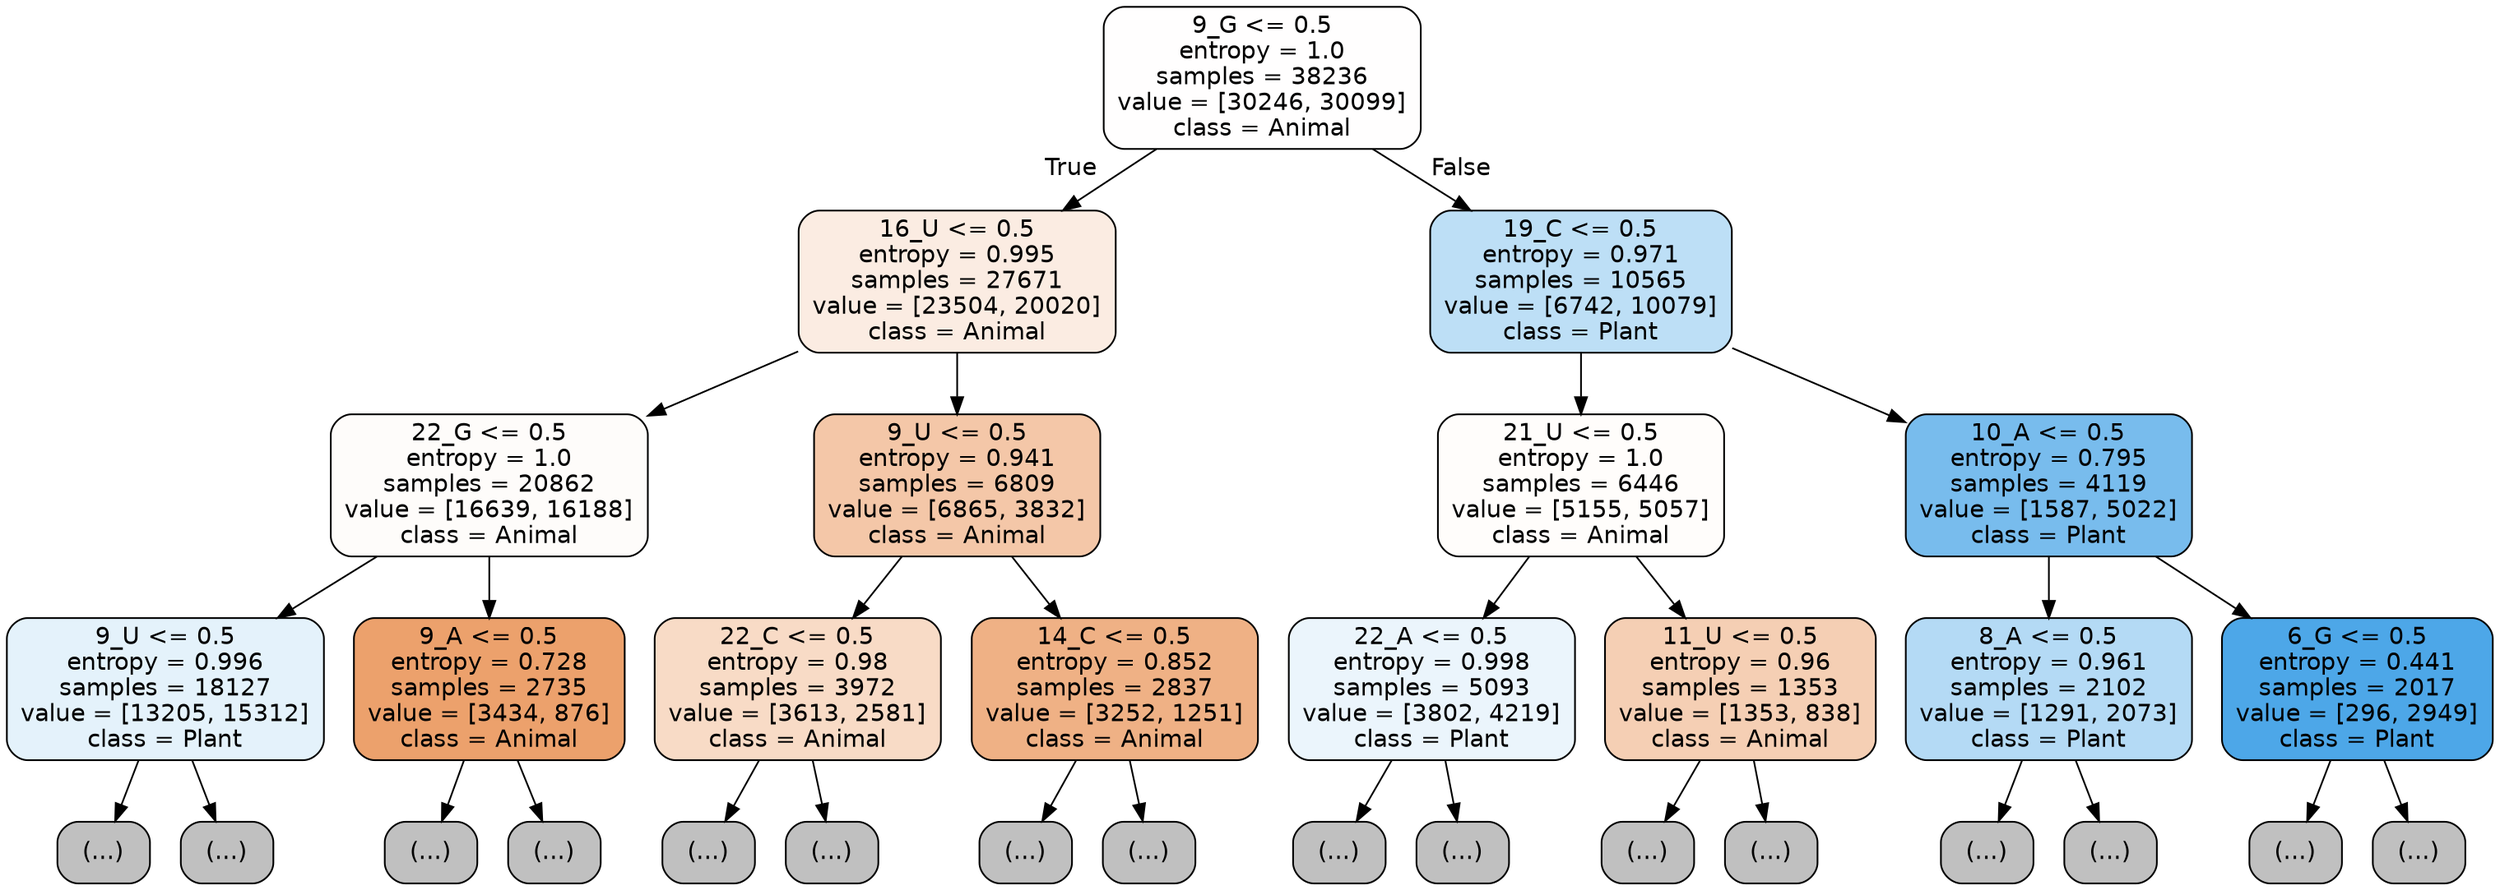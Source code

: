 digraph Tree {
node [shape=box, style="filled, rounded", color="black", fontname="helvetica"] ;
edge [fontname="helvetica"] ;
0 [label="9_G <= 0.5\nentropy = 1.0\nsamples = 38236\nvalue = [30246, 30099]\nclass = Animal", fillcolor="#fffefe"] ;
1 [label="16_U <= 0.5\nentropy = 0.995\nsamples = 27671\nvalue = [23504, 20020]\nclass = Animal", fillcolor="#fbece2"] ;
0 -> 1 [labeldistance=2.5, labelangle=45, headlabel="True"] ;
2 [label="22_G <= 0.5\nentropy = 1.0\nsamples = 20862\nvalue = [16639, 16188]\nclass = Animal", fillcolor="#fefcfa"] ;
1 -> 2 ;
3 [label="9_U <= 0.5\nentropy = 0.996\nsamples = 18127\nvalue = [13205, 15312]\nclass = Plant", fillcolor="#e4f2fb"] ;
2 -> 3 ;
4 [label="(...)", fillcolor="#C0C0C0"] ;
3 -> 4 ;
5209 [label="(...)", fillcolor="#C0C0C0"] ;
3 -> 5209 ;
8202 [label="9_A <= 0.5\nentropy = 0.728\nsamples = 2735\nvalue = [3434, 876]\nclass = Animal", fillcolor="#eca16c"] ;
2 -> 8202 ;
8203 [label="(...)", fillcolor="#C0C0C0"] ;
8202 -> 8203 ;
8886 [label="(...)", fillcolor="#C0C0C0"] ;
8202 -> 8886 ;
9233 [label="9_U <= 0.5\nentropy = 0.941\nsamples = 6809\nvalue = [6865, 3832]\nclass = Animal", fillcolor="#f4c7a8"] ;
1 -> 9233 ;
9234 [label="22_C <= 0.5\nentropy = 0.98\nsamples = 3972\nvalue = [3613, 2581]\nclass = Animal", fillcolor="#f8dbc6"] ;
9233 -> 9234 ;
9235 [label="(...)", fillcolor="#C0C0C0"] ;
9234 -> 9235 ;
11140 [label="(...)", fillcolor="#C0C0C0"] ;
9234 -> 11140 ;
11431 [label="14_C <= 0.5\nentropy = 0.852\nsamples = 2837\nvalue = [3252, 1251]\nclass = Animal", fillcolor="#efb185"] ;
9233 -> 11431 ;
11432 [label="(...)", fillcolor="#C0C0C0"] ;
11431 -> 11432 ;
12471 [label="(...)", fillcolor="#C0C0C0"] ;
11431 -> 12471 ;
12738 [label="19_C <= 0.5\nentropy = 0.971\nsamples = 10565\nvalue = [6742, 10079]\nclass = Plant", fillcolor="#bddff6"] ;
0 -> 12738 [labeldistance=2.5, labelangle=-45, headlabel="False"] ;
12739 [label="21_U <= 0.5\nentropy = 1.0\nsamples = 6446\nvalue = [5155, 5057]\nclass = Animal", fillcolor="#fffdfb"] ;
12738 -> 12739 ;
12740 [label="22_A <= 0.5\nentropy = 0.998\nsamples = 5093\nvalue = [3802, 4219]\nclass = Plant", fillcolor="#ebf5fc"] ;
12739 -> 12740 ;
12741 [label="(...)", fillcolor="#C0C0C0"] ;
12740 -> 12741 ;
15038 [label="(...)", fillcolor="#C0C0C0"] ;
12740 -> 15038 ;
15365 [label="11_U <= 0.5\nentropy = 0.96\nsamples = 1353\nvalue = [1353, 838]\nclass = Animal", fillcolor="#f5cfb4"] ;
12739 -> 15365 ;
15366 [label="(...)", fillcolor="#C0C0C0"] ;
15365 -> 15366 ;
15919 [label="(...)", fillcolor="#C0C0C0"] ;
15365 -> 15919 ;
16158 [label="10_A <= 0.5\nentropy = 0.795\nsamples = 4119\nvalue = [1587, 5022]\nclass = Plant", fillcolor="#78bced"] ;
12738 -> 16158 ;
16159 [label="8_A <= 0.5\nentropy = 0.961\nsamples = 2102\nvalue = [1291, 2073]\nclass = Plant", fillcolor="#b4daf5"] ;
16158 -> 16159 ;
16160 [label="(...)", fillcolor="#C0C0C0"] ;
16159 -> 16160 ;
16753 [label="(...)", fillcolor="#C0C0C0"] ;
16159 -> 16753 ;
16950 [label="6_G <= 0.5\nentropy = 0.441\nsamples = 2017\nvalue = [296, 2949]\nclass = Plant", fillcolor="#4da7e8"] ;
16158 -> 16950 ;
16951 [label="(...)", fillcolor="#C0C0C0"] ;
16950 -> 16951 ;
17148 [label="(...)", fillcolor="#C0C0C0"] ;
16950 -> 17148 ;
}